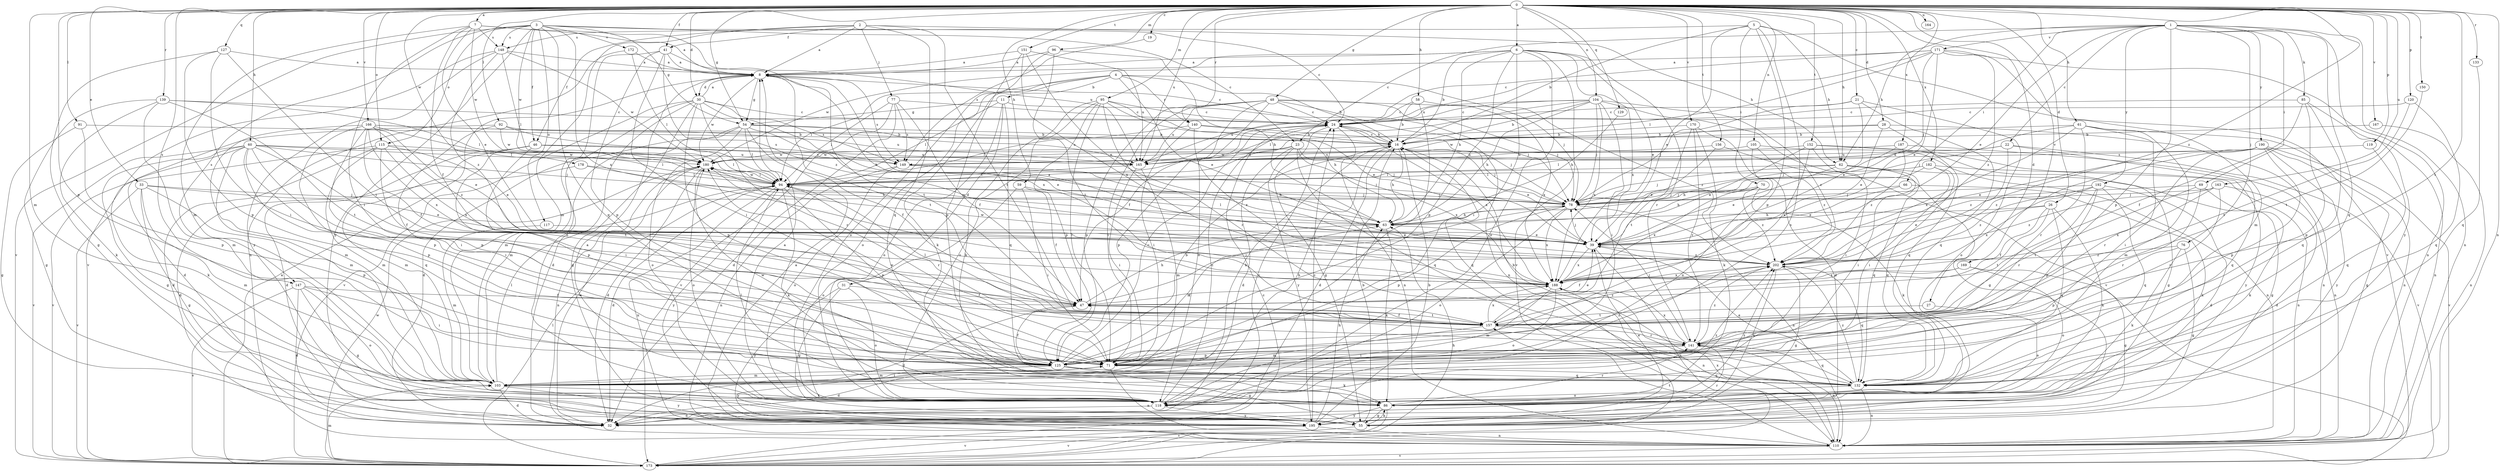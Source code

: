 strict digraph  {
0;
1;
2;
3;
4;
5;
6;
7;
8;
11;
16;
19;
21;
22;
23;
24;
26;
27;
28;
30;
31;
32;
33;
39;
41;
46;
47;
48;
54;
55;
58;
59;
60;
61;
62;
63;
66;
69;
70;
71;
76;
77;
78;
85;
86;
91;
92;
94;
95;
96;
103;
104;
105;
110;
115;
117;
118;
119;
120;
125;
127;
129;
132;
133;
139;
140;
141;
147;
148;
149;
150;
151;
152;
156;
157;
163;
164;
165;
166;
167;
169;
170;
171;
172;
173;
178;
180;
182;
187;
188;
190;
192;
195;
202;
0 -> 6  [label=a];
0 -> 7  [label=a];
0 -> 19  [label=c];
0 -> 21  [label=c];
0 -> 26  [label=d];
0 -> 27  [label=d];
0 -> 28  [label=d];
0 -> 30  [label=d];
0 -> 33  [label=e];
0 -> 41  [label=f];
0 -> 48  [label=g];
0 -> 54  [label=g];
0 -> 58  [label=h];
0 -> 59  [label=h];
0 -> 60  [label=h];
0 -> 61  [label=h];
0 -> 62  [label=h];
0 -> 91  [label=l];
0 -> 92  [label=l];
0 -> 95  [label=m];
0 -> 96  [label=m];
0 -> 103  [label=m];
0 -> 104  [label=n];
0 -> 105  [label=n];
0 -> 110  [label=n];
0 -> 115  [label=o];
0 -> 119  [label=p];
0 -> 120  [label=p];
0 -> 125  [label=p];
0 -> 127  [label=q];
0 -> 129  [label=q];
0 -> 133  [label=r];
0 -> 139  [label=r];
0 -> 140  [label=r];
0 -> 147  [label=s];
0 -> 150  [label=t];
0 -> 151  [label=t];
0 -> 152  [label=t];
0 -> 156  [label=t];
0 -> 157  [label=t];
0 -> 163  [label=u];
0 -> 164  [label=u];
0 -> 165  [label=u];
0 -> 166  [label=v];
0 -> 167  [label=v];
0 -> 169  [label=v];
0 -> 170  [label=v];
0 -> 178  [label=w];
0 -> 182  [label=x];
0 -> 187  [label=x];
0 -> 202  [label=z];
1 -> 22  [label=c];
1 -> 23  [label=c];
1 -> 39  [label=e];
1 -> 62  [label=h];
1 -> 66  [label=i];
1 -> 69  [label=i];
1 -> 76  [label=j];
1 -> 85  [label=k];
1 -> 110  [label=n];
1 -> 125  [label=p];
1 -> 132  [label=q];
1 -> 171  [label=v];
1 -> 190  [label=y];
1 -> 192  [label=y];
1 -> 195  [label=y];
2 -> 8  [label=a];
2 -> 41  [label=f];
2 -> 46  [label=f];
2 -> 62  [label=h];
2 -> 77  [label=j];
2 -> 103  [label=m];
2 -> 132  [label=q];
2 -> 157  [label=t];
3 -> 23  [label=c];
3 -> 24  [label=c];
3 -> 46  [label=f];
3 -> 54  [label=g];
3 -> 115  [label=o];
3 -> 117  [label=o];
3 -> 132  [label=q];
3 -> 147  [label=s];
3 -> 148  [label=s];
3 -> 172  [label=v];
3 -> 173  [label=v];
3 -> 180  [label=w];
3 -> 188  [label=x];
3 -> 195  [label=y];
4 -> 11  [label=b];
4 -> 16  [label=b];
4 -> 39  [label=e];
4 -> 78  [label=j];
4 -> 86  [label=k];
4 -> 94  [label=l];
4 -> 118  [label=o];
4 -> 140  [label=r];
5 -> 16  [label=b];
5 -> 39  [label=e];
5 -> 62  [label=h];
5 -> 70  [label=i];
5 -> 118  [label=o];
5 -> 125  [label=p];
5 -> 148  [label=s];
5 -> 173  [label=v];
6 -> 8  [label=a];
6 -> 16  [label=b];
6 -> 39  [label=e];
6 -> 63  [label=h];
6 -> 71  [label=i];
6 -> 118  [label=o];
6 -> 125  [label=p];
6 -> 141  [label=r];
6 -> 173  [label=v];
6 -> 180  [label=w];
6 -> 188  [label=x];
7 -> 8  [label=a];
7 -> 39  [label=e];
7 -> 47  [label=f];
7 -> 71  [label=i];
7 -> 103  [label=m];
7 -> 148  [label=s];
7 -> 165  [label=u];
7 -> 180  [label=w];
8 -> 24  [label=c];
8 -> 30  [label=d];
8 -> 54  [label=g];
8 -> 149  [label=s];
8 -> 157  [label=t];
8 -> 180  [label=w];
8 -> 188  [label=x];
11 -> 31  [label=d];
11 -> 54  [label=g];
11 -> 78  [label=j];
11 -> 94  [label=l];
11 -> 118  [label=o];
11 -> 132  [label=q];
16 -> 24  [label=c];
16 -> 32  [label=d];
16 -> 39  [label=e];
16 -> 63  [label=h];
16 -> 78  [label=j];
16 -> 132  [label=q];
16 -> 180  [label=w];
19 -> 149  [label=s];
21 -> 24  [label=c];
21 -> 39  [label=e];
21 -> 78  [label=j];
21 -> 118  [label=o];
21 -> 132  [label=q];
22 -> 94  [label=l];
22 -> 132  [label=q];
22 -> 165  [label=u];
22 -> 173  [label=v];
22 -> 202  [label=z];
23 -> 32  [label=d];
23 -> 78  [label=j];
23 -> 132  [label=q];
23 -> 165  [label=u];
23 -> 180  [label=w];
23 -> 188  [label=x];
23 -> 195  [label=y];
24 -> 16  [label=b];
24 -> 55  [label=g];
24 -> 110  [label=n];
24 -> 125  [label=p];
24 -> 188  [label=x];
26 -> 39  [label=e];
26 -> 47  [label=f];
26 -> 63  [label=h];
26 -> 86  [label=k];
26 -> 132  [label=q];
26 -> 157  [label=t];
27 -> 118  [label=o];
27 -> 157  [label=t];
28 -> 16  [label=b];
28 -> 39  [label=e];
28 -> 110  [label=n];
28 -> 132  [label=q];
28 -> 180  [label=w];
30 -> 8  [label=a];
30 -> 24  [label=c];
30 -> 32  [label=d];
30 -> 55  [label=g];
30 -> 63  [label=h];
30 -> 103  [label=m];
30 -> 125  [label=p];
30 -> 141  [label=r];
30 -> 149  [label=s];
30 -> 173  [label=v];
31 -> 47  [label=f];
31 -> 55  [label=g];
31 -> 118  [label=o];
31 -> 195  [label=y];
32 -> 24  [label=c];
32 -> 180  [label=w];
33 -> 39  [label=e];
33 -> 55  [label=g];
33 -> 78  [label=j];
33 -> 103  [label=m];
33 -> 125  [label=p];
33 -> 173  [label=v];
39 -> 78  [label=j];
39 -> 173  [label=v];
39 -> 188  [label=x];
39 -> 202  [label=z];
41 -> 8  [label=a];
41 -> 71  [label=i];
41 -> 118  [label=o];
41 -> 125  [label=p];
41 -> 157  [label=t];
41 -> 202  [label=z];
46 -> 32  [label=d];
46 -> 94  [label=l];
46 -> 103  [label=m];
46 -> 125  [label=p];
46 -> 149  [label=s];
46 -> 157  [label=t];
46 -> 165  [label=u];
47 -> 32  [label=d];
47 -> 63  [label=h];
47 -> 78  [label=j];
47 -> 157  [label=t];
48 -> 24  [label=c];
48 -> 47  [label=f];
48 -> 71  [label=i];
48 -> 78  [label=j];
48 -> 110  [label=n];
48 -> 118  [label=o];
48 -> 125  [label=p];
48 -> 165  [label=u];
48 -> 202  [label=z];
54 -> 16  [label=b];
54 -> 32  [label=d];
54 -> 39  [label=e];
54 -> 47  [label=f];
54 -> 94  [label=l];
54 -> 103  [label=m];
54 -> 118  [label=o];
54 -> 165  [label=u];
55 -> 16  [label=b];
55 -> 39  [label=e];
55 -> 86  [label=k];
55 -> 173  [label=v];
58 -> 16  [label=b];
58 -> 24  [label=c];
58 -> 71  [label=i];
58 -> 188  [label=x];
59 -> 47  [label=f];
59 -> 71  [label=i];
59 -> 78  [label=j];
59 -> 118  [label=o];
60 -> 47  [label=f];
60 -> 55  [label=g];
60 -> 71  [label=i];
60 -> 78  [label=j];
60 -> 86  [label=k];
60 -> 94  [label=l];
60 -> 103  [label=m];
60 -> 125  [label=p];
60 -> 132  [label=q];
60 -> 165  [label=u];
60 -> 173  [label=v];
61 -> 16  [label=b];
61 -> 71  [label=i];
61 -> 78  [label=j];
61 -> 103  [label=m];
61 -> 110  [label=n];
61 -> 141  [label=r];
61 -> 188  [label=x];
62 -> 39  [label=e];
62 -> 55  [label=g];
62 -> 71  [label=i];
62 -> 78  [label=j];
62 -> 94  [label=l];
62 -> 132  [label=q];
63 -> 39  [label=e];
63 -> 86  [label=k];
63 -> 94  [label=l];
63 -> 180  [label=w];
66 -> 39  [label=e];
66 -> 78  [label=j];
66 -> 86  [label=k];
69 -> 78  [label=j];
69 -> 86  [label=k];
69 -> 141  [label=r];
69 -> 157  [label=t];
70 -> 63  [label=h];
70 -> 78  [label=j];
70 -> 86  [label=k];
70 -> 188  [label=x];
70 -> 202  [label=z];
71 -> 32  [label=d];
71 -> 103  [label=m];
71 -> 110  [label=n];
71 -> 132  [label=q];
71 -> 180  [label=w];
76 -> 55  [label=g];
76 -> 86  [label=k];
76 -> 125  [label=p];
76 -> 202  [label=z];
77 -> 24  [label=c];
77 -> 32  [label=d];
77 -> 47  [label=f];
77 -> 94  [label=l];
77 -> 149  [label=s];
77 -> 173  [label=v];
78 -> 63  [label=h];
78 -> 110  [label=n];
78 -> 118  [label=o];
78 -> 125  [label=p];
78 -> 188  [label=x];
85 -> 24  [label=c];
85 -> 47  [label=f];
85 -> 110  [label=n];
85 -> 125  [label=p];
85 -> 132  [label=q];
86 -> 8  [label=a];
86 -> 55  [label=g];
86 -> 94  [label=l];
86 -> 141  [label=r];
86 -> 173  [label=v];
86 -> 195  [label=y];
86 -> 202  [label=z];
91 -> 16  [label=b];
91 -> 55  [label=g];
91 -> 125  [label=p];
92 -> 16  [label=b];
92 -> 32  [label=d];
92 -> 125  [label=p];
92 -> 149  [label=s];
92 -> 180  [label=w];
94 -> 32  [label=d];
94 -> 78  [label=j];
94 -> 86  [label=k];
94 -> 110  [label=n];
94 -> 125  [label=p];
94 -> 141  [label=r];
94 -> 180  [label=w];
94 -> 195  [label=y];
95 -> 24  [label=c];
95 -> 39  [label=e];
95 -> 63  [label=h];
95 -> 71  [label=i];
95 -> 86  [label=k];
95 -> 118  [label=o];
95 -> 125  [label=p];
95 -> 141  [label=r];
96 -> 8  [label=a];
96 -> 63  [label=h];
96 -> 118  [label=o];
96 -> 157  [label=t];
103 -> 16  [label=b];
103 -> 32  [label=d];
103 -> 71  [label=i];
103 -> 86  [label=k];
103 -> 94  [label=l];
103 -> 195  [label=y];
104 -> 16  [label=b];
104 -> 24  [label=c];
104 -> 63  [label=h];
104 -> 71  [label=i];
104 -> 78  [label=j];
104 -> 94  [label=l];
104 -> 165  [label=u];
104 -> 173  [label=v];
104 -> 188  [label=x];
104 -> 202  [label=z];
105 -> 110  [label=n];
105 -> 118  [label=o];
105 -> 165  [label=u];
105 -> 202  [label=z];
110 -> 8  [label=a];
110 -> 157  [label=t];
110 -> 173  [label=v];
110 -> 188  [label=x];
115 -> 32  [label=d];
115 -> 39  [label=e];
115 -> 71  [label=i];
115 -> 103  [label=m];
115 -> 173  [label=v];
115 -> 180  [label=w];
115 -> 188  [label=x];
117 -> 39  [label=e];
117 -> 103  [label=m];
118 -> 8  [label=a];
118 -> 16  [label=b];
118 -> 24  [label=c];
118 -> 32  [label=d];
118 -> 195  [label=y];
118 -> 202  [label=z];
119 -> 132  [label=q];
119 -> 149  [label=s];
120 -> 24  [label=c];
120 -> 132  [label=q];
120 -> 157  [label=t];
125 -> 16  [label=b];
125 -> 24  [label=c];
125 -> 47  [label=f];
125 -> 55  [label=g];
125 -> 63  [label=h];
125 -> 86  [label=k];
125 -> 103  [label=m];
125 -> 132  [label=q];
125 -> 195  [label=y];
125 -> 202  [label=z];
127 -> 8  [label=a];
127 -> 55  [label=g];
127 -> 71  [label=i];
127 -> 125  [label=p];
127 -> 157  [label=t];
129 -> 63  [label=h];
132 -> 16  [label=b];
132 -> 39  [label=e];
132 -> 110  [label=n];
132 -> 118  [label=o];
132 -> 180  [label=w];
132 -> 202  [label=z];
133 -> 132  [label=q];
139 -> 24  [label=c];
139 -> 55  [label=g];
139 -> 86  [label=k];
139 -> 94  [label=l];
139 -> 103  [label=m];
139 -> 157  [label=t];
140 -> 16  [label=b];
140 -> 71  [label=i];
140 -> 78  [label=j];
140 -> 94  [label=l];
140 -> 188  [label=x];
141 -> 71  [label=i];
141 -> 78  [label=j];
141 -> 110  [label=n];
141 -> 125  [label=p];
141 -> 132  [label=q];
141 -> 188  [label=x];
141 -> 202  [label=z];
147 -> 32  [label=d];
147 -> 47  [label=f];
147 -> 55  [label=g];
147 -> 71  [label=i];
147 -> 118  [label=o];
147 -> 173  [label=v];
148 -> 8  [label=a];
148 -> 94  [label=l];
148 -> 173  [label=v];
148 -> 180  [label=w];
148 -> 195  [label=y];
148 -> 202  [label=z];
149 -> 63  [label=h];
149 -> 78  [label=j];
149 -> 110  [label=n];
149 -> 118  [label=o];
150 -> 157  [label=t];
151 -> 8  [label=a];
151 -> 39  [label=e];
151 -> 125  [label=p];
151 -> 165  [label=u];
151 -> 188  [label=x];
152 -> 39  [label=e];
152 -> 55  [label=g];
152 -> 71  [label=i];
152 -> 165  [label=u];
152 -> 188  [label=x];
152 -> 195  [label=y];
156 -> 39  [label=e];
156 -> 55  [label=g];
156 -> 149  [label=s];
157 -> 39  [label=e];
157 -> 47  [label=f];
157 -> 94  [label=l];
157 -> 103  [label=m];
157 -> 141  [label=r];
157 -> 188  [label=x];
157 -> 202  [label=z];
163 -> 32  [label=d];
163 -> 78  [label=j];
163 -> 141  [label=r];
163 -> 188  [label=x];
163 -> 202  [label=z];
165 -> 71  [label=i];
165 -> 94  [label=l];
165 -> 103  [label=m];
166 -> 16  [label=b];
166 -> 39  [label=e];
166 -> 47  [label=f];
166 -> 71  [label=i];
166 -> 94  [label=l];
166 -> 103  [label=m];
166 -> 125  [label=p];
166 -> 165  [label=u];
166 -> 188  [label=x];
166 -> 202  [label=z];
167 -> 16  [label=b];
167 -> 110  [label=n];
169 -> 47  [label=f];
169 -> 55  [label=g];
169 -> 118  [label=o];
169 -> 188  [label=x];
170 -> 16  [label=b];
170 -> 32  [label=d];
170 -> 86  [label=k];
170 -> 141  [label=r];
170 -> 157  [label=t];
171 -> 8  [label=a];
171 -> 24  [label=c];
171 -> 39  [label=e];
171 -> 78  [label=j];
171 -> 94  [label=l];
171 -> 103  [label=m];
171 -> 110  [label=n];
171 -> 165  [label=u];
171 -> 202  [label=z];
172 -> 8  [label=a];
172 -> 94  [label=l];
172 -> 110  [label=n];
173 -> 8  [label=a];
173 -> 24  [label=c];
173 -> 63  [label=h];
173 -> 94  [label=l];
173 -> 103  [label=m];
173 -> 180  [label=w];
178 -> 32  [label=d];
178 -> 63  [label=h];
178 -> 94  [label=l];
180 -> 32  [label=d];
180 -> 94  [label=l];
180 -> 110  [label=n];
180 -> 118  [label=o];
182 -> 63  [label=h];
182 -> 71  [label=i];
182 -> 94  [label=l];
182 -> 110  [label=n];
182 -> 132  [label=q];
187 -> 78  [label=j];
187 -> 110  [label=n];
187 -> 180  [label=w];
187 -> 202  [label=z];
188 -> 47  [label=f];
188 -> 103  [label=m];
188 -> 110  [label=n];
188 -> 118  [label=o];
190 -> 39  [label=e];
190 -> 55  [label=g];
190 -> 125  [label=p];
190 -> 141  [label=r];
190 -> 165  [label=u];
190 -> 173  [label=v];
190 -> 195  [label=y];
190 -> 202  [label=z];
192 -> 32  [label=d];
192 -> 78  [label=j];
192 -> 125  [label=p];
192 -> 132  [label=q];
192 -> 141  [label=r];
192 -> 188  [label=x];
192 -> 202  [label=z];
195 -> 16  [label=b];
195 -> 24  [label=c];
195 -> 63  [label=h];
195 -> 110  [label=n];
195 -> 141  [label=r];
195 -> 173  [label=v];
202 -> 8  [label=a];
202 -> 55  [label=g];
202 -> 86  [label=k];
202 -> 132  [label=q];
202 -> 180  [label=w];
202 -> 188  [label=x];
}
